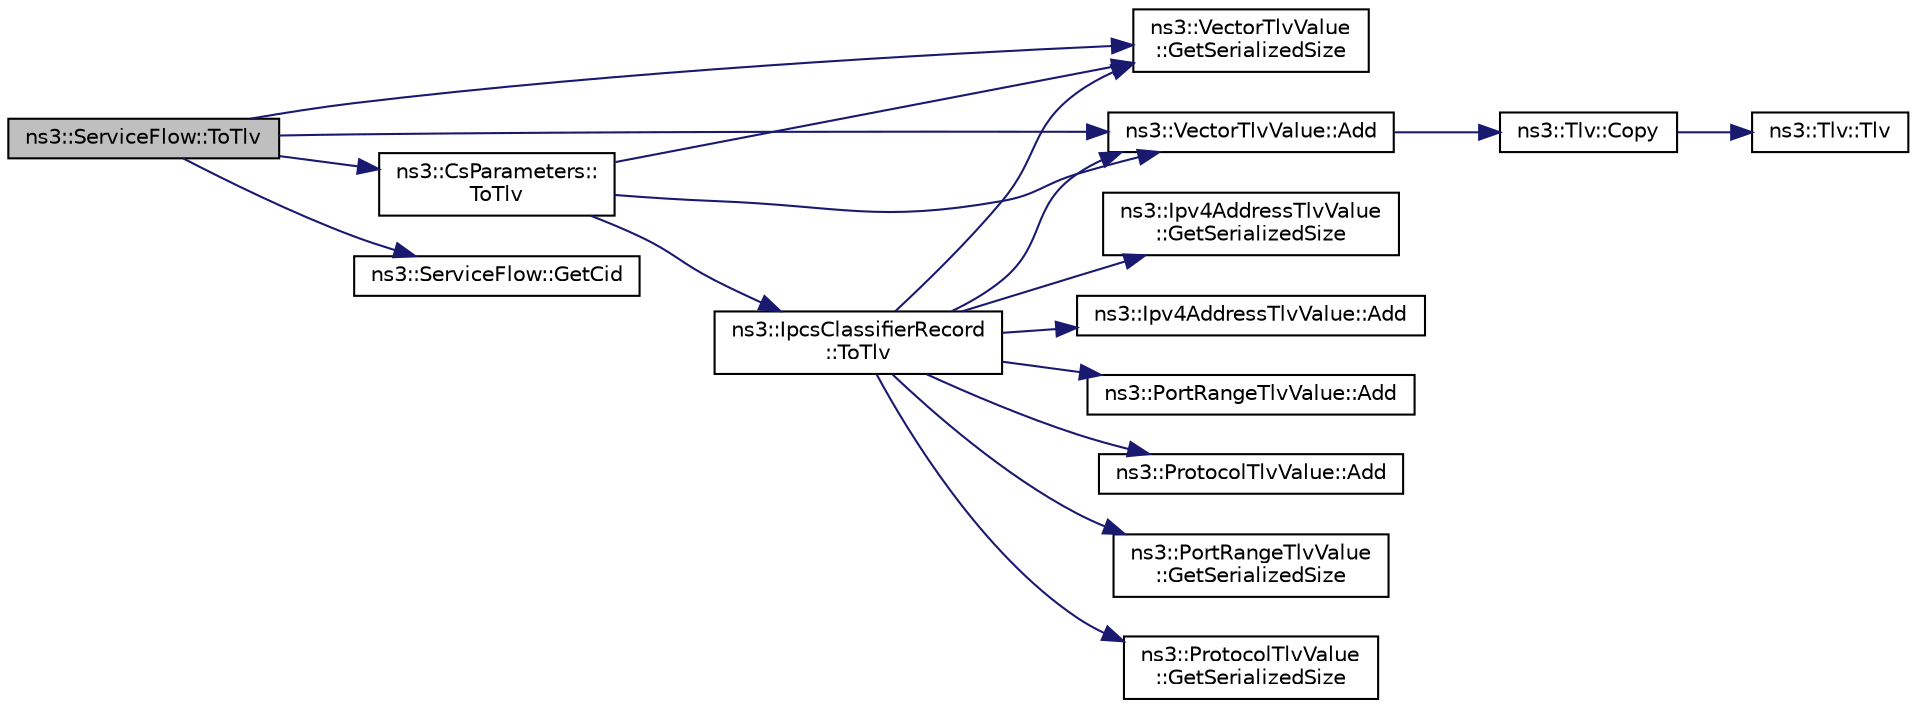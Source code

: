 digraph "ns3::ServiceFlow::ToTlv"
{
 // LATEX_PDF_SIZE
  edge [fontname="Helvetica",fontsize="10",labelfontname="Helvetica",labelfontsize="10"];
  node [fontname="Helvetica",fontsize="10",shape=record];
  rankdir="LR";
  Node1 [label="ns3::ServiceFlow::ToTlv",height=0.2,width=0.4,color="black", fillcolor="grey75", style="filled", fontcolor="black",tooltip="creates a TLV from this service flow"];
  Node1 -> Node2 [color="midnightblue",fontsize="10",style="solid",fontname="Helvetica"];
  Node2 [label="ns3::VectorTlvValue::Add",height=0.2,width=0.4,color="black", fillcolor="white", style="filled",URL="$classns3_1_1_vector_tlv_value.html#a9a422b96698c94e7bb4705026e236f35",tooltip="Add a TLV."];
  Node2 -> Node3 [color="midnightblue",fontsize="10",style="solid",fontname="Helvetica"];
  Node3 [label="ns3::Tlv::Copy",height=0.2,width=0.4,color="black", fillcolor="white", style="filled",URL="$classns3_1_1_tlv.html#a6262c16e4a041376d0a528bf37d03315",tooltip="Copy TLV."];
  Node3 -> Node4 [color="midnightblue",fontsize="10",style="solid",fontname="Helvetica"];
  Node4 [label="ns3::Tlv::Tlv",height=0.2,width=0.4,color="black", fillcolor="white", style="filled",URL="$classns3_1_1_tlv.html#afcb108dfdebaf93fe0ab840f6cc34672",tooltip=" "];
  Node1 -> Node5 [color="midnightblue",fontsize="10",style="solid",fontname="Helvetica"];
  Node5 [label="ns3::ServiceFlow::GetCid",height=0.2,width=0.4,color="black", fillcolor="white", style="filled",URL="$classns3_1_1_service_flow.html#aad1c966730151db47557cba031d92f3d",tooltip="Get CID."];
  Node1 -> Node6 [color="midnightblue",fontsize="10",style="solid",fontname="Helvetica"];
  Node6 [label="ns3::VectorTlvValue\l::GetSerializedSize",height=0.2,width=0.4,color="black", fillcolor="white", style="filled",URL="$classns3_1_1_vector_tlv_value.html#ae2d0d01923bcb91871ecab2e764230db",tooltip="Get serialized size in bytes."];
  Node1 -> Node7 [color="midnightblue",fontsize="10",style="solid",fontname="Helvetica"];
  Node7 [label="ns3::CsParameters::\lToTlv",height=0.2,width=0.4,color="black", fillcolor="white", style="filled",URL="$classns3_1_1_cs_parameters.html#a7445a455762aebaca589554ce52c56bd",tooltip="creates a tlv from the classifier record"];
  Node7 -> Node2 [color="midnightblue",fontsize="10",style="solid",fontname="Helvetica"];
  Node7 -> Node6 [color="midnightblue",fontsize="10",style="solid",fontname="Helvetica"];
  Node7 -> Node8 [color="midnightblue",fontsize="10",style="solid",fontname="Helvetica"];
  Node8 [label="ns3::IpcsClassifierRecord\l::ToTlv",height=0.2,width=0.4,color="black", fillcolor="white", style="filled",URL="$classns3_1_1_ipcs_classifier_record.html#a5d962ebfd92095139b335b17b9161985",tooltip="Creates a TLV from this classifier."];
  Node8 -> Node2 [color="midnightblue",fontsize="10",style="solid",fontname="Helvetica"];
  Node8 -> Node9 [color="midnightblue",fontsize="10",style="solid",fontname="Helvetica"];
  Node9 [label="ns3::Ipv4AddressTlvValue::Add",height=0.2,width=0.4,color="black", fillcolor="white", style="filled",URL="$classns3_1_1_ipv4_address_tlv_value.html#a9943692fbefad5d0419e0820681bba46",tooltip="Add IPv4 address and mask."];
  Node8 -> Node10 [color="midnightblue",fontsize="10",style="solid",fontname="Helvetica"];
  Node10 [label="ns3::PortRangeTlvValue::Add",height=0.2,width=0.4,color="black", fillcolor="white", style="filled",URL="$classns3_1_1_port_range_tlv_value.html#ac78b2513ddfc9a1fbdf62d9e836b68a5",tooltip="Add a range."];
  Node8 -> Node11 [color="midnightblue",fontsize="10",style="solid",fontname="Helvetica"];
  Node11 [label="ns3::ProtocolTlvValue::Add",height=0.2,width=0.4,color="black", fillcolor="white", style="filled",URL="$classns3_1_1_protocol_tlv_value.html#a1c3ce061a89e07367671f56abd6d457e",tooltip="Add protocol number."];
  Node8 -> Node6 [color="midnightblue",fontsize="10",style="solid",fontname="Helvetica"];
  Node8 -> Node12 [color="midnightblue",fontsize="10",style="solid",fontname="Helvetica"];
  Node12 [label="ns3::PortRangeTlvValue\l::GetSerializedSize",height=0.2,width=0.4,color="black", fillcolor="white", style="filled",URL="$classns3_1_1_port_range_tlv_value.html#a31127e36f00dc5ede5b259b266ae31e9",tooltip="Get serialized size in bytes."];
  Node8 -> Node13 [color="midnightblue",fontsize="10",style="solid",fontname="Helvetica"];
  Node13 [label="ns3::ProtocolTlvValue\l::GetSerializedSize",height=0.2,width=0.4,color="black", fillcolor="white", style="filled",URL="$classns3_1_1_protocol_tlv_value.html#a7a1706beb9c53d84391af4ff6325b334",tooltip="Get serialized size in bytes."];
  Node8 -> Node14 [color="midnightblue",fontsize="10",style="solid",fontname="Helvetica"];
  Node14 [label="ns3::Ipv4AddressTlvValue\l::GetSerializedSize",height=0.2,width=0.4,color="black", fillcolor="white", style="filled",URL="$classns3_1_1_ipv4_address_tlv_value.html#a36c2901905f108fd064523ec8ec3adc5",tooltip="Get serialized size in bytes."];
}
